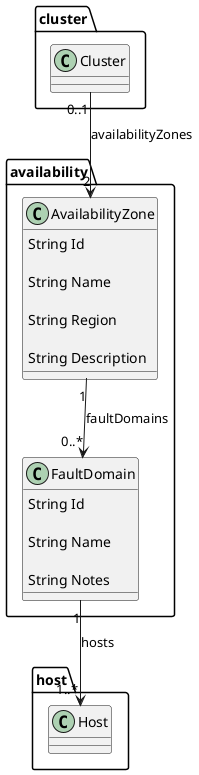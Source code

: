 @startuml availability-zone

' Availability Zone entity, typically used in stretched cluster configurations
class availability.AvailabilityZone {
  ' Unique identifier
  String Id

  ' Human-readable name
  String Name

  ' Region or site name (e.g., AZ1, AZ2)
  String Region

  ' Description of the zone’s purpose or characteristics
  String Description
}

' Fault domain within an availability zone
class availability.FaultDomain {
  ' Identifier
  String Id

  ' Name of the fault domain
  String Name

  ' Optional notes or labels
  String Notes
}

' Associations
availability.AvailabilityZone "1" --> "0..*" availability.FaultDomain : faultDomains
availability.FaultDomain "1" --> "1..*" host.Host : hosts
cluster.Cluster "0..1" --> "2" availability.AvailabilityZone : availabilityZones

@enduml
